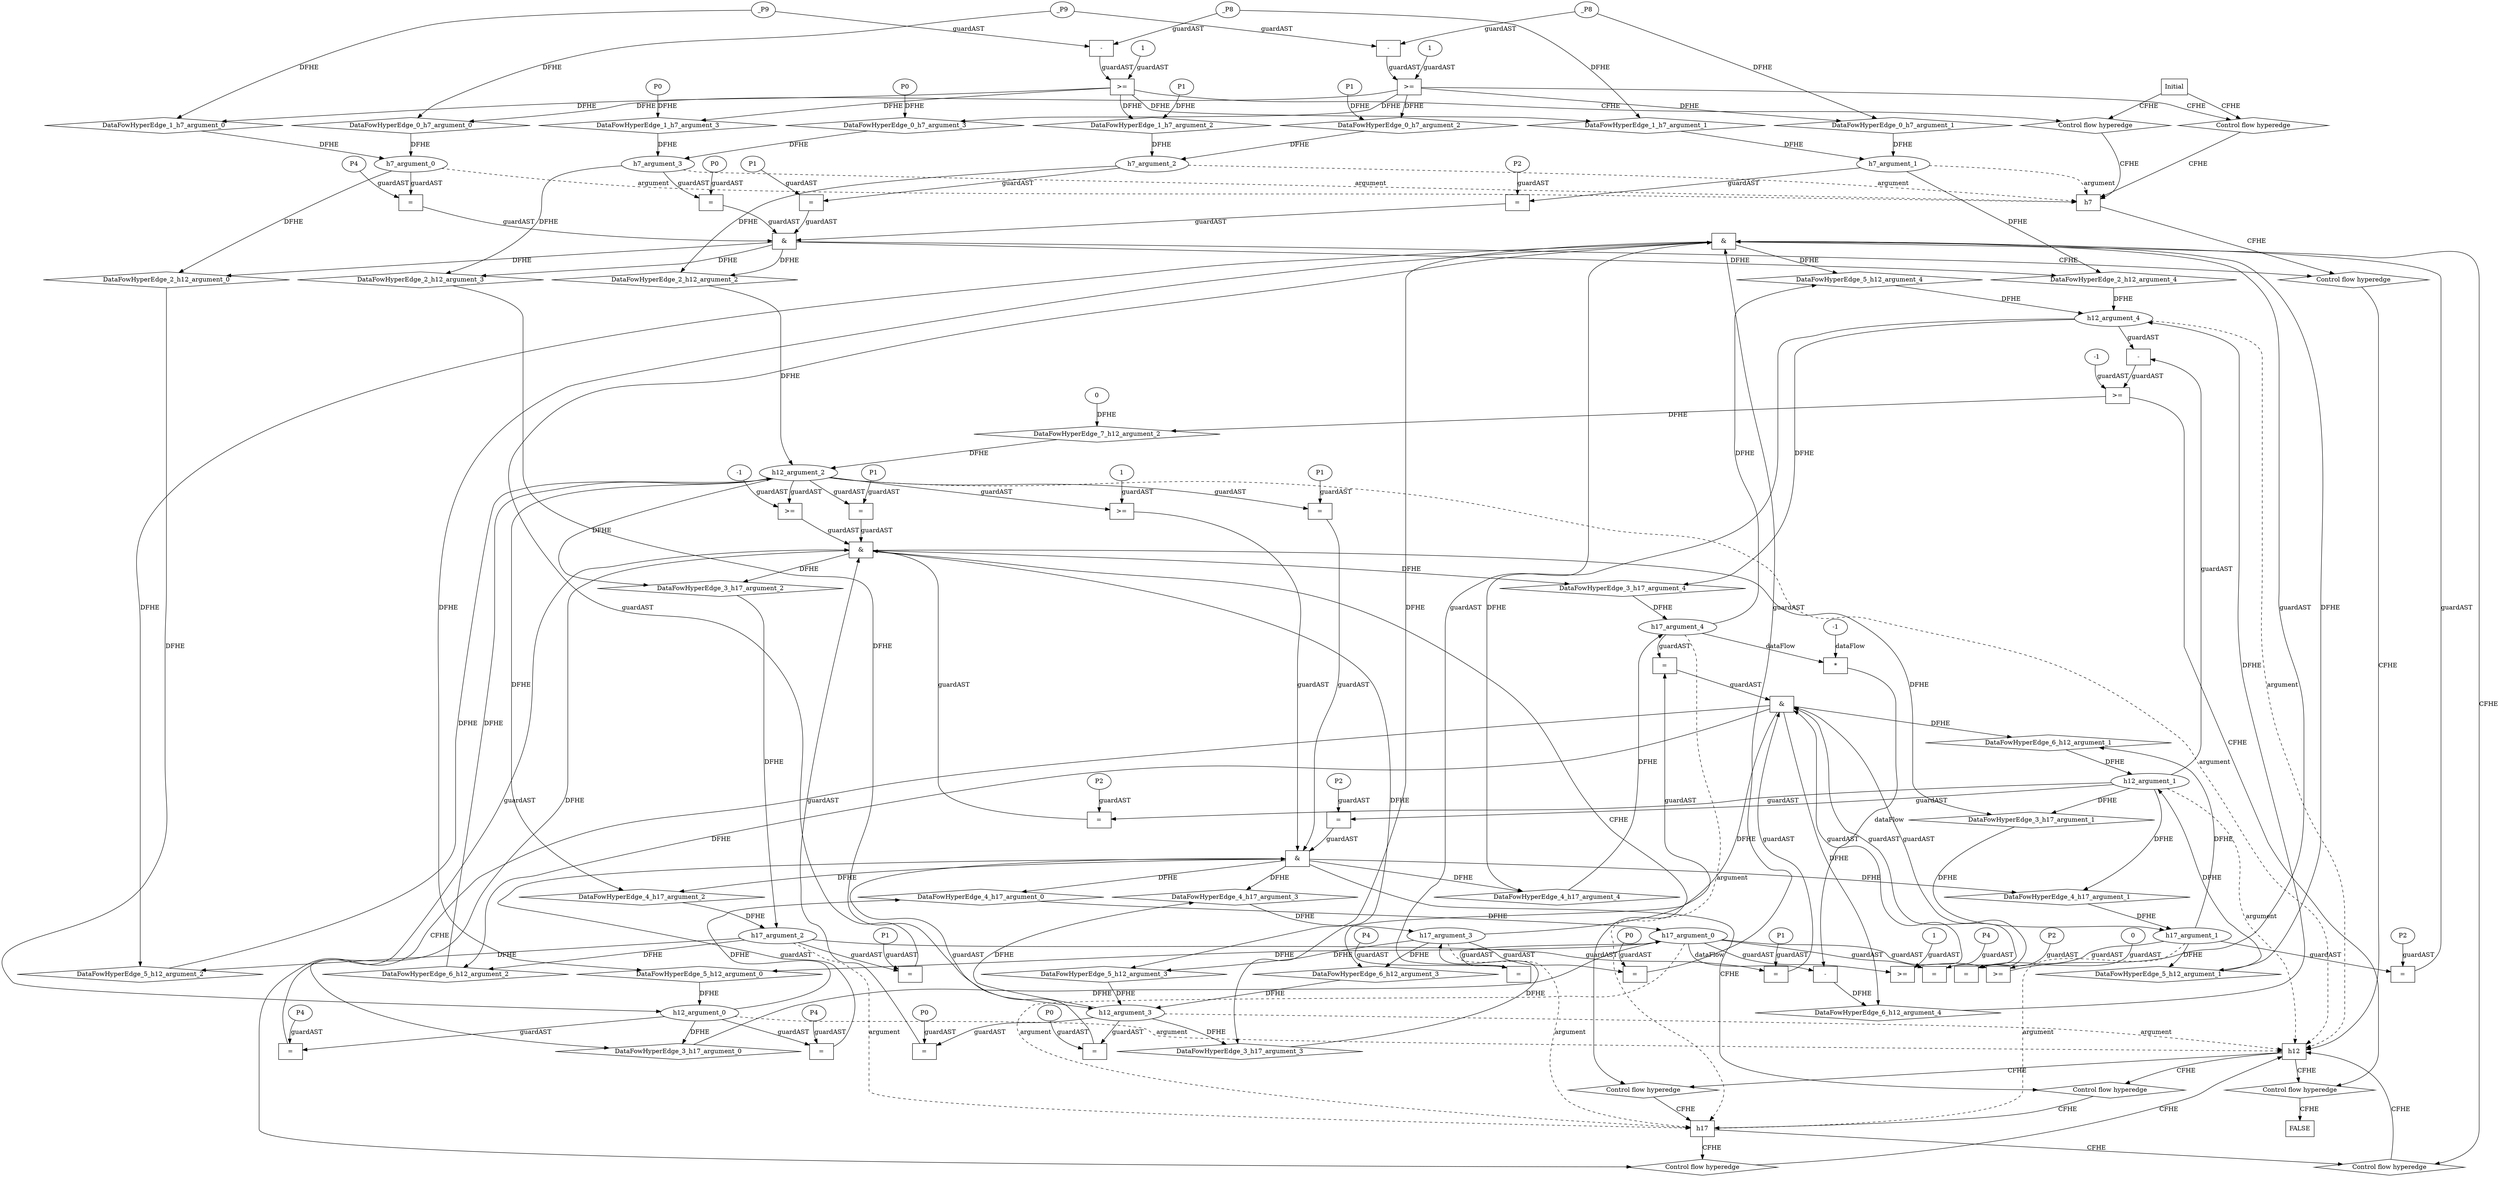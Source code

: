 digraph dag {
"h12" [label="h12" nodeName="h12" class=CONTROL  shape="rect"];
"h17" [label="h17" nodeName="h17" class=CONTROL  shape="rect"];
"h7" [label="h7" nodeName="h7" class=CONTROL  shape="rect"];
FALSE [label="FALSE" nodeName=FALSE class=CONTROL  shape="rect"];
Initial [label="Initial" nodeName=Initial class=CONTROL  shape="rect"];
ControlFowHyperEdge_0 [label="Control flow hyperedge" nodeName=ControlFowHyperEdge_0 class=controlFlowHyperEdge shape="diamond"];
"Initial" -> ControlFowHyperEdge_0 [label="CFHE"]
ControlFowHyperEdge_0 -> "h7" [label="CFHE"]
ControlFowHyperEdge_1 [label="Control flow hyperedge" nodeName=ControlFowHyperEdge_1 class=controlFlowHyperEdge shape="diamond"];
"Initial" -> ControlFowHyperEdge_1 [label="CFHE"]
ControlFowHyperEdge_1 -> "h7" [label="CFHE"]
ControlFowHyperEdge_2 [label="Control flow hyperedge" nodeName=ControlFowHyperEdge_2 class=controlFlowHyperEdge shape="diamond"];
"h7" -> ControlFowHyperEdge_2 [label="CFHE"]
ControlFowHyperEdge_2 -> "h12" [label="CFHE"]
ControlFowHyperEdge_3 [label="Control flow hyperedge" nodeName=ControlFowHyperEdge_3 class=controlFlowHyperEdge shape="diamond"];
"h12" -> ControlFowHyperEdge_3 [label="CFHE"]
ControlFowHyperEdge_3 -> "h17" [label="CFHE"]
ControlFowHyperEdge_4 [label="Control flow hyperedge" nodeName=ControlFowHyperEdge_4 class=controlFlowHyperEdge shape="diamond"];
"h12" -> ControlFowHyperEdge_4 [label="CFHE"]
ControlFowHyperEdge_4 -> "h17" [label="CFHE"]
ControlFowHyperEdge_5 [label="Control flow hyperedge" nodeName=ControlFowHyperEdge_5 class=controlFlowHyperEdge shape="diamond"];
"h17" -> ControlFowHyperEdge_5 [label="CFHE"]
ControlFowHyperEdge_5 -> "h12" [label="CFHE"]
ControlFowHyperEdge_6 [label="Control flow hyperedge" nodeName=ControlFowHyperEdge_6 class=controlFlowHyperEdge shape="diamond"];
"h17" -> ControlFowHyperEdge_6 [label="CFHE"]
ControlFowHyperEdge_6 -> "h12" [label="CFHE"]
ControlFowHyperEdge_7 [label="Control flow hyperedge" nodeName=ControlFowHyperEdge_7 class=controlFlowHyperEdge shape="diamond"];
"h12" -> ControlFowHyperEdge_7 [label="CFHE"]
ControlFowHyperEdge_7 -> "FALSE" [label="CFHE"]
"h7_argument_0" [label="h7_argument_0" nodeName=argument0 class=argument  head="h7" shape="oval"];
"h7_argument_0" -> "h7"[label="argument" style="dashed"]
"h7_argument_1" [label="h7_argument_1" nodeName=argument1 class=argument  head="h7" shape="oval"];
"h7_argument_1" -> "h7"[label="argument" style="dashed"]
"h7_argument_2" [label="h7_argument_2" nodeName=argument2 class=argument  head="h7" shape="oval"];
"h7_argument_2" -> "h7"[label="argument" style="dashed"]
"h7_argument_3" [label="h7_argument_3" nodeName=argument3 class=argument  head="h7" shape="oval"];
"h7_argument_3" -> "h7"[label="argument" style="dashed"]
"h12_argument_0" [label="h12_argument_0" nodeName=argument0 class=argument  head="h12" shape="oval"];
"h12_argument_0" -> "h12"[label="argument" style="dashed"]
"h12_argument_1" [label="h12_argument_1" nodeName=argument1 class=argument  head="h12" shape="oval"];
"h12_argument_1" -> "h12"[label="argument" style="dashed"]
"h12_argument_2" [label="h12_argument_2" nodeName=argument2 class=argument  head="h12" shape="oval"];
"h12_argument_2" -> "h12"[label="argument" style="dashed"]
"h12_argument_3" [label="h12_argument_3" nodeName=argument3 class=argument  head="h12" shape="oval"];
"h12_argument_3" -> "h12"[label="argument" style="dashed"]
"h12_argument_4" [label="h12_argument_4" nodeName=argument4 class=argument  head="h12" shape="oval"];
"h12_argument_4" -> "h12"[label="argument" style="dashed"]
"h17_argument_0" [label="h17_argument_0" nodeName=argument0 class=argument  head="h17" shape="oval"];
"h17_argument_0" -> "h17"[label="argument" style="dashed"]
"h17_argument_1" [label="h17_argument_1" nodeName=argument1 class=argument  head="h17" shape="oval"];
"h17_argument_1" -> "h17"[label="argument" style="dashed"]
"h17_argument_2" [label="h17_argument_2" nodeName=argument2 class=argument  head="h17" shape="oval"];
"h17_argument_2" -> "h17"[label="argument" style="dashed"]
"h17_argument_3" [label="h17_argument_3" nodeName=argument3 class=argument  head="h17" shape="oval"];
"h17_argument_3" -> "h17"[label="argument" style="dashed"]
"h17_argument_4" [label="h17_argument_4" nodeName=argument4 class=argument  head="h17" shape="oval"];
"h17_argument_4" -> "h17"[label="argument" style="dashed"]

"xxxh7___Initial_0xxxguard_0_node_0" [label=">=" nodeName="xxxh7___Initial_0xxxguard_0_node_0" class=Operator  shape="rect"];
"xxxh7___Initial_0xxxguard_0_node_1" [label="-" nodeName="xxxh7___Initial_0xxxguard_0_node_1" class= Operator shape="rect"];
"xxxh7___Initial_0xxxguard_0_node_4" [label="1" nodeName="xxxh7___Initial_0xxxguard_0_node_4" class=IdealInt ];
"xxxh7___Initial_0xxxguard_0_node_1" -> "xxxh7___Initial_0xxxguard_0_node_0"[label="guardAST"]
"xxxh7___Initial_0xxxguard_0_node_4" -> "xxxh7___Initial_0xxxguard_0_node_0"[label="guardAST"]
"xxxh7___Initial_0xxxdataFlow1_node_0" -> "xxxh7___Initial_0xxxguard_0_node_1"[label="guardAST"]
"xxxh7___Initial_0xxxdataFlow_0_node_0" -> "xxxh7___Initial_0xxxguard_0_node_1"[label="guardAST"]

"xxxh7___Initial_0xxxguard_0_node_0" -> "ControlFowHyperEdge_0" [label="CFHE"];
"xxxh7___Initial_0xxxdataFlow_0_node_0" [label="_P9" nodeName="xxxh7___Initial_0xxxdataFlow_0_node_0" class=symbolicConstant ];

"xxxh7___Initial_0xxxdataFlow1_node_0" [label="_P8" nodeName="xxxh7___Initial_0xxxdataFlow1_node_0" class=symbolicConstant ];

"xxxh7___Initial_0xxxdataFlow2_node_0" [label="P1" nodeName="xxxh7___Initial_0xxxdataFlow2_node_0" class=symbolicConstant ];

"xxxh7___Initial_0xxxdataFlow3_node_0" [label="P0" nodeName="xxxh7___Initial_0xxxdataFlow3_node_0" class=symbolicConstant ];

"xxxh7___Initial_1xxxguard_0_node_0" [label=">=" nodeName="xxxh7___Initial_1xxxguard_0_node_0" class=Operator  shape="rect"];
"xxxh7___Initial_1xxxguard_0_node_1" [label="-" nodeName="xxxh7___Initial_1xxxguard_0_node_1" class= Operator shape="rect"];
"xxxh7___Initial_1xxxguard_0_node_4" [label="1" nodeName="xxxh7___Initial_1xxxguard_0_node_4" class=IdealInt ];
"xxxh7___Initial_1xxxguard_0_node_1" -> "xxxh7___Initial_1xxxguard_0_node_0"[label="guardAST"]
"xxxh7___Initial_1xxxguard_0_node_4" -> "xxxh7___Initial_1xxxguard_0_node_0"[label="guardAST"]
"xxxh7___Initial_1xxxdataFlow_0_node_0" -> "xxxh7___Initial_1xxxguard_0_node_1"[label="guardAST"]
"xxxh7___Initial_1xxxdataFlow1_node_0" -> "xxxh7___Initial_1xxxguard_0_node_1"[label="guardAST"]

"xxxh7___Initial_1xxxguard_0_node_0" -> "ControlFowHyperEdge_1" [label="CFHE"];
"xxxh7___Initial_1xxxdataFlow_0_node_0" [label="_P9" nodeName="xxxh7___Initial_1xxxdataFlow_0_node_0" class=symbolicConstant ];

"xxxh7___Initial_1xxxdataFlow1_node_0" [label="_P8" nodeName="xxxh7___Initial_1xxxdataFlow1_node_0" class=symbolicConstant ];

"xxxh7___Initial_1xxxdataFlow2_node_0" [label="P1" nodeName="xxxh7___Initial_1xxxdataFlow2_node_0" class=symbolicConstant ];

"xxxh7___Initial_1xxxdataFlow3_node_0" [label="P0" nodeName="xxxh7___Initial_1xxxdataFlow3_node_0" class=symbolicConstant ];

"xxxh12___h7_2xxx_and" [label="&" nodeName="xxxh12___h7_2xxx_and" class=Operator shape="rect"];
"xxxh12___h7_2xxxguard_0_node_0" [label="=" nodeName="xxxh12___h7_2xxxguard_0_node_0" class=Operator  shape="rect"];
"xxxh12___h7_2xxxguard_0_node_1" [label="P4" nodeName="xxxh12___h7_2xxxguard_0_node_1" class=symbolicConstant ];
"xxxh12___h7_2xxxguard_0_node_1" -> "xxxh12___h7_2xxxguard_0_node_0"[label="guardAST"]
"h7_argument_0" -> "xxxh12___h7_2xxxguard_0_node_0"[label="guardAST"]

"xxxh12___h7_2xxxguard_0_node_0" -> "xxxh12___h7_2xxx_and" [label="guardAST"];
"xxxh12___h7_2xxxguard1_node_0" [label="=" nodeName="xxxh12___h7_2xxxguard1_node_0" class=Operator  shape="rect"];
"xxxh12___h7_2xxxguard1_node_1" [label="P1" nodeName="xxxh12___h7_2xxxguard1_node_1" class=symbolicConstant ];
"xxxh12___h7_2xxxguard1_node_1" -> "xxxh12___h7_2xxxguard1_node_0"[label="guardAST"]
"h7_argument_2" -> "xxxh12___h7_2xxxguard1_node_0"[label="guardAST"]

"xxxh12___h7_2xxxguard1_node_0" -> "xxxh12___h7_2xxx_and" [label="guardAST"];
"xxxh12___h7_2xxxguard2_node_0" [label="=" nodeName="xxxh12___h7_2xxxguard2_node_0" class=Operator  shape="rect"];
"xxxh12___h7_2xxxguard2_node_1" [label="P0" nodeName="xxxh12___h7_2xxxguard2_node_1" class=symbolicConstant ];
"xxxh12___h7_2xxxguard2_node_1" -> "xxxh12___h7_2xxxguard2_node_0"[label="guardAST"]
"h7_argument_3" -> "xxxh12___h7_2xxxguard2_node_0"[label="guardAST"]

"xxxh12___h7_2xxxguard2_node_0" -> "xxxh12___h7_2xxx_and" [label="guardAST"];
"xxxh12___h7_2xxxguard3_node_0" [label="=" nodeName="xxxh12___h7_2xxxguard3_node_0" class=Operator  shape="rect"];
"xxxh12___h7_2xxxguard3_node_1" [label="P2" nodeName="xxxh12___h7_2xxxguard3_node_1" class=symbolicConstant ];
"xxxh12___h7_2xxxguard3_node_1" -> "xxxh12___h7_2xxxguard3_node_0"[label="guardAST"]
"h7_argument_1" -> "xxxh12___h7_2xxxguard3_node_0"[label="guardAST"]

"xxxh12___h7_2xxxguard3_node_0" -> "xxxh12___h7_2xxx_and" [label="guardAST"];
"xxxh12___h7_2xxx_and" -> "ControlFowHyperEdge_2" [label="CFHE"];

"xxxh17___h12_3xxx_and" [label="&" nodeName="xxxh17___h12_3xxx_and" class=Operator shape="rect"];
"xxxh17___h12_3xxxguard2_node_0" [label=">=" nodeName="xxxh17___h12_3xxxguard2_node_0" class=Operator  shape="rect"];
"xxxh17___h12_3xxxguard2_node_1" [label="-1" nodeName="xxxh17___h12_3xxxguard2_node_1" class=IdealInt ];
"xxxh17___h12_3xxxguard2_node_1" -> "xxxh17___h12_3xxxguard2_node_0"[label="guardAST"]
"h12_argument_2" -> "xxxh17___h12_3xxxguard2_node_0"[label="guardAST"]

"xxxh17___h12_3xxxguard2_node_0" -> "xxxh17___h12_3xxx_and" [label="guardAST"];
"xxxh17___h12_3xxxguard4_node_0" [label="=" nodeName="xxxh17___h12_3xxxguard4_node_0" class=Operator  shape="rect"];
"xxxh17___h12_3xxxguard4_node_1" [label="P2" nodeName="xxxh17___h12_3xxxguard4_node_1" class=symbolicConstant ];
"xxxh17___h12_3xxxguard4_node_1" -> "xxxh17___h12_3xxxguard4_node_0"[label="guardAST"]
"h12_argument_1" -> "xxxh17___h12_3xxxguard4_node_0"[label="guardAST"]

"xxxh17___h12_3xxxguard4_node_0" -> "xxxh17___h12_3xxx_and" [label="guardAST"];
"xxxh17___h12_3xxxguard1_node_0" [label="=" nodeName="xxxh17___h12_3xxxguard1_node_0" class=Operator  shape="rect"];
"xxxh17___h12_3xxxguard1_node_1" [label="P1" nodeName="xxxh17___h12_3xxxguard1_node_1" class=symbolicConstant ];
"xxxh17___h12_3xxxguard1_node_1" -> "xxxh17___h12_3xxxguard1_node_0"[label="guardAST"]
"h12_argument_2" -> "xxxh17___h12_3xxxguard1_node_0"[label="guardAST"]

"xxxh17___h12_3xxxguard1_node_0" -> "xxxh17___h12_3xxx_and" [label="guardAST"];
"xxxh17___h12_3xxxguard_0_node_0" [label="=" nodeName="xxxh17___h12_3xxxguard_0_node_0" class=Operator  shape="rect"];
"xxxh17___h12_3xxxguard_0_node_1" [label="P0" nodeName="xxxh17___h12_3xxxguard_0_node_1" class=symbolicConstant ];
"xxxh17___h12_3xxxguard_0_node_1" -> "xxxh17___h12_3xxxguard_0_node_0"[label="guardAST"]
"h12_argument_3" -> "xxxh17___h12_3xxxguard_0_node_0"[label="guardAST"]

"xxxh17___h12_3xxxguard_0_node_0" -> "xxxh17___h12_3xxx_and" [label="guardAST"];
"xxxh17___h12_3xxxguard3_node_0" [label="=" nodeName="xxxh17___h12_3xxxguard3_node_0" class=Operator  shape="rect"];
"xxxh17___h12_3xxxguard3_node_1" [label="P4" nodeName="xxxh17___h12_3xxxguard3_node_1" class=symbolicConstant ];
"xxxh17___h12_3xxxguard3_node_1" -> "xxxh17___h12_3xxxguard3_node_0"[label="guardAST"]
"h12_argument_0" -> "xxxh17___h12_3xxxguard3_node_0"[label="guardAST"]

"xxxh17___h12_3xxxguard3_node_0" -> "xxxh17___h12_3xxx_and" [label="guardAST"];
"xxxh17___h12_3xxx_and" -> "ControlFowHyperEdge_3" [label="CFHE"];
"xxxh17___h12_4xxx_and" [label="&" nodeName="xxxh17___h12_4xxx_and" class=Operator shape="rect"];
"xxxh17___h12_4xxxguard3_node_0" [label="=" nodeName="xxxh17___h12_4xxxguard3_node_0" class=Operator  shape="rect"];
"xxxh17___h12_4xxxguard3_node_1" [label="P4" nodeName="xxxh17___h12_4xxxguard3_node_1" class=symbolicConstant ];
"xxxh17___h12_4xxxguard3_node_1" -> "xxxh17___h12_4xxxguard3_node_0"[label="guardAST"]
"h12_argument_0" -> "xxxh17___h12_4xxxguard3_node_0"[label="guardAST"]

"xxxh17___h12_4xxxguard3_node_0" -> "xxxh17___h12_4xxx_and" [label="guardAST"];
"xxxh17___h12_4xxxguard2_node_0" [label=">=" nodeName="xxxh17___h12_4xxxguard2_node_0" class=Operator  shape="rect"];
"xxxh17___h12_4xxxguard2_node_2" [label="1" nodeName="xxxh17___h12_4xxxguard2_node_2" class=IdealInt ];
"h12_argument_2" -> "xxxh17___h12_4xxxguard2_node_0"[label="guardAST"]
"xxxh17___h12_4xxxguard2_node_2" -> "xxxh17___h12_4xxxguard2_node_0"[label="guardAST"]

"xxxh17___h12_4xxxguard2_node_0" -> "xxxh17___h12_4xxx_and" [label="guardAST"];
"xxxh17___h12_4xxxguard_0_node_0" [label="=" nodeName="xxxh17___h12_4xxxguard_0_node_0" class=Operator  shape="rect"];
"xxxh17___h12_4xxxguard_0_node_1" [label="P0" nodeName="xxxh17___h12_4xxxguard_0_node_1" class=symbolicConstant ];
"xxxh17___h12_4xxxguard_0_node_1" -> "xxxh17___h12_4xxxguard_0_node_0"[label="guardAST"]
"h12_argument_3" -> "xxxh17___h12_4xxxguard_0_node_0"[label="guardAST"]

"xxxh17___h12_4xxxguard_0_node_0" -> "xxxh17___h12_4xxx_and" [label="guardAST"];
"xxxh17___h12_4xxxguard1_node_0" [label="=" nodeName="xxxh17___h12_4xxxguard1_node_0" class=Operator  shape="rect"];
"xxxh17___h12_4xxxguard1_node_1" [label="P1" nodeName="xxxh17___h12_4xxxguard1_node_1" class=symbolicConstant ];
"xxxh17___h12_4xxxguard1_node_1" -> "xxxh17___h12_4xxxguard1_node_0"[label="guardAST"]
"h12_argument_2" -> "xxxh17___h12_4xxxguard1_node_0"[label="guardAST"]

"xxxh17___h12_4xxxguard1_node_0" -> "xxxh17___h12_4xxx_and" [label="guardAST"];
"xxxh17___h12_4xxxguard4_node_0" [label="=" nodeName="xxxh17___h12_4xxxguard4_node_0" class=Operator  shape="rect"];
"xxxh17___h12_4xxxguard4_node_1" [label="P2" nodeName="xxxh17___h12_4xxxguard4_node_1" class=symbolicConstant ];
"xxxh17___h12_4xxxguard4_node_1" -> "xxxh17___h12_4xxxguard4_node_0"[label="guardAST"]
"h12_argument_1" -> "xxxh17___h12_4xxxguard4_node_0"[label="guardAST"]

"xxxh17___h12_4xxxguard4_node_0" -> "xxxh17___h12_4xxx_and" [label="guardAST"];
"xxxh17___h12_4xxx_and" -> "ControlFowHyperEdge_4" [label="CFHE"];
"xxxh12___h17_5xxx_and" [label="&" nodeName="xxxh12___h17_5xxx_and" class=Operator shape="rect"];
"xxxh12___h17_5xxxguard4_node_0" [label="=" nodeName="xxxh12___h17_5xxxguard4_node_0" class=Operator  shape="rect"];
"xxxh12___h17_5xxxguard4_node_1" [label="P2" nodeName="xxxh12___h17_5xxxguard4_node_1" class=symbolicConstant ];
"xxxh12___h17_5xxxguard4_node_1" -> "xxxh12___h17_5xxxguard4_node_0"[label="guardAST"]
"h17_argument_1" -> "xxxh12___h17_5xxxguard4_node_0"[label="guardAST"]

"xxxh12___h17_5xxxguard4_node_0" -> "xxxh12___h17_5xxx_and" [label="guardAST"];
"xxxh12___h17_5xxxguard1_node_0" [label="=" nodeName="xxxh12___h17_5xxxguard1_node_0" class=Operator  shape="rect"];
"xxxh12___h17_5xxxguard1_node_1" [label="P1" nodeName="xxxh12___h17_5xxxguard1_node_1" class=symbolicConstant ];
"xxxh12___h17_5xxxguard1_node_1" -> "xxxh12___h17_5xxxguard1_node_0"[label="guardAST"]
"h17_argument_2" -> "xxxh12___h17_5xxxguard1_node_0"[label="guardAST"]

"xxxh12___h17_5xxxguard1_node_0" -> "xxxh12___h17_5xxx_and" [label="guardAST"];
"xxxh12___h17_5xxxguard_0_node_0" [label="=" nodeName="xxxh12___h17_5xxxguard_0_node_0" class=Operator  shape="rect"];
"xxxh12___h17_5xxxguard_0_node_1" [label="P0" nodeName="xxxh12___h17_5xxxguard_0_node_1" class=symbolicConstant ];
"xxxh12___h17_5xxxguard_0_node_1" -> "xxxh12___h17_5xxxguard_0_node_0"[label="guardAST"]
"h17_argument_3" -> "xxxh12___h17_5xxxguard_0_node_0"[label="guardAST"]

"xxxh12___h17_5xxxguard_0_node_0" -> "xxxh12___h17_5xxx_and" [label="guardAST"];
"xxxh12___h17_5xxxguard3_node_0" [label="=" nodeName="xxxh12___h17_5xxxguard3_node_0" class=Operator  shape="rect"];
"xxxh12___h17_5xxxguard3_node_1" [label="P4" nodeName="xxxh12___h17_5xxxguard3_node_1" class=symbolicConstant ];
"xxxh12___h17_5xxxguard3_node_1" -> "xxxh12___h17_5xxxguard3_node_0"[label="guardAST"]
"h17_argument_0" -> "xxxh12___h17_5xxxguard3_node_0"[label="guardAST"]

"xxxh12___h17_5xxxguard3_node_0" -> "xxxh12___h17_5xxx_and" [label="guardAST"];
"xxxh12___h17_5xxxguard2_node_0" [label=">=" nodeName="xxxh12___h17_5xxxguard2_node_0" class=Operator  shape="rect"];
"xxxh12___h17_5xxxguard2_node_1" [label="0" nodeName="xxxh12___h17_5xxxguard2_node_1" class=IdealInt ];
"xxxh12___h17_5xxxguard2_node_1" -> "xxxh12___h17_5xxxguard2_node_0"[label="guardAST"]
"h17_argument_0" -> "xxxh12___h17_5xxxguard2_node_0"[label="guardAST"]

"xxxh12___h17_5xxxguard2_node_0" -> "xxxh12___h17_5xxx_and" [label="guardAST"];
"xxxh12___h17_5xxx_and" -> "ControlFowHyperEdge_5" [label="CFHE"];
"xxxh12___h17_6xxx_and" [label="&" nodeName="xxxh12___h17_6xxx_and" class=Operator shape="rect"];
"xxxh12___h17_6xxxguard3_node_0" [label="=" nodeName="xxxh12___h17_6xxxguard3_node_0" class=Operator  shape="rect"];
"xxxh12___h17_6xxxguard3_node_1" [label="P4" nodeName="xxxh12___h17_6xxxguard3_node_1" class=symbolicConstant ];
"xxxh12___h17_6xxxguard3_node_1" -> "xxxh12___h17_6xxxguard3_node_0"[label="guardAST"]
"h17_argument_0" -> "xxxh12___h17_6xxxguard3_node_0"[label="guardAST"]

"xxxh12___h17_6xxxguard3_node_0" -> "xxxh12___h17_6xxx_and" [label="guardAST"];
"xxxh12___h17_6xxxguard4_node_0" [label="=" nodeName="xxxh12___h17_6xxxguard4_node_0" class=Operator  shape="rect"];
"xxxh12___h17_6xxxguard4_node_1" [label="P2" nodeName="xxxh12___h17_6xxxguard4_node_1" class=symbolicConstant ];
"xxxh12___h17_6xxxguard4_node_1" -> "xxxh12___h17_6xxxguard4_node_0"[label="guardAST"]
"h17_argument_1" -> "xxxh12___h17_6xxxguard4_node_0"[label="guardAST"]

"xxxh12___h17_6xxxguard4_node_0" -> "xxxh12___h17_6xxx_and" [label="guardAST"];
"xxxh12___h17_6xxxguard2_node_0" [label=">=" nodeName="xxxh12___h17_6xxxguard2_node_0" class=Operator  shape="rect"];
"xxxh12___h17_6xxxguard2_node_2" [label="1" nodeName="xxxh12___h17_6xxxguard2_node_2" class=IdealInt ];
"h17_argument_0" -> "xxxh12___h17_6xxxguard2_node_0"[label="guardAST"]
"xxxh12___h17_6xxxguard2_node_2" -> "xxxh12___h17_6xxxguard2_node_0"[label="guardAST"]

"xxxh12___h17_6xxxguard2_node_0" -> "xxxh12___h17_6xxx_and" [label="guardAST"];
"xxxh12___h17_6xxxguard_0_node_0" [label="=" nodeName="xxxh12___h17_6xxxguard_0_node_0" class=Operator  shape="rect"];
"h17_argument_4" -> "xxxh12___h17_6xxxguard_0_node_0"[label="guardAST"]
"h17_argument_3" -> "xxxh12___h17_6xxxguard_0_node_0"[label="guardAST"]

"xxxh12___h17_6xxxguard_0_node_0" -> "xxxh12___h17_6xxx_and" [label="guardAST"];
"xxxh12___h17_6xxxguard1_node_0" [label="=" nodeName="xxxh12___h17_6xxxguard1_node_0" class=Operator  shape="rect"];
"xxxh12___h17_6xxxguard1_node_1" [label="P1" nodeName="xxxh12___h17_6xxxguard1_node_1" class=symbolicConstant ];
"xxxh12___h17_6xxxguard1_node_1" -> "xxxh12___h17_6xxxguard1_node_0"[label="guardAST"]
"h17_argument_2" -> "xxxh12___h17_6xxxguard1_node_0"[label="guardAST"]

"xxxh12___h17_6xxxguard1_node_0" -> "xxxh12___h17_6xxx_and" [label="guardAST"];
"xxxh12___h17_6xxx_and" -> "ControlFowHyperEdge_6" [label="CFHE"];
"xxxh12___h17_6xxxdataFlow_0_node_0" [label="-" nodeName="xxxh12___h17_6xxxdataFlow_0_node_0" class= Operator shape="rect"];
"xxxh12___h17_6xxxdataFlow_0_node_2" [label="*" nodeName="xxxh12___h17_6xxxdataFlow_0_node_2" class=Operator  shape="rect"];
"xxxh12___h17_6xxxdataFlow_0_node_3" [label="-1" nodeName="xxxh12___h17_6xxxdataFlow_0_node_3" class=constant ];
"h17_argument_0" -> "xxxh12___h17_6xxxdataFlow_0_node_0"[label="dataFlow"]
"xxxh12___h17_6xxxdataFlow_0_node_2" -> "xxxh12___h17_6xxxdataFlow_0_node_0"[label="dataFlow"]
"h17_argument_4" -> "xxxh12___h17_6xxxdataFlow_0_node_2"[label="dataFlow"]
"xxxh12___h17_6xxxdataFlow_0_node_3" -> "xxxh12___h17_6xxxdataFlow_0_node_2"[label="dataFlow"]

"xxxFALSE___h12_7xxxguard_0_node_0" [label=">=" nodeName="xxxFALSE___h12_7xxxguard_0_node_0" class=Operator  shape="rect"];
"xxxFALSE___h12_7xxxguard_0_node_1" [label="-1" nodeName="xxxFALSE___h12_7xxxguard_0_node_1" class=IdealInt ];
"xxxFALSE___h12_7xxxguard_0_node_2" [label="-" nodeName="xxxFALSE___h12_7xxxguard_0_node_2" class= Operator shape="rect"];
"xxxFALSE___h12_7xxxguard_0_node_1" -> "xxxFALSE___h12_7xxxguard_0_node_0"[label="guardAST"]
"xxxFALSE___h12_7xxxguard_0_node_2" -> "xxxFALSE___h12_7xxxguard_0_node_0"[label="guardAST"]
"h12_argument_4" -> "xxxFALSE___h12_7xxxguard_0_node_2"[label="guardAST"]
"h12_argument_1" -> "xxxFALSE___h12_7xxxguard_0_node_2"[label="guardAST"]

"xxxFALSE___h12_7xxxguard_0_node_0" -> "ControlFowHyperEdge_7" [label="CFHE"];
"xxxFALSE___h12_7xxxh12_argument_2_constant_0" [label="0" nodeName="xxxFALSE___h12_7xxxh12_argument_2_constant_0" class=Constant];
"DataFowHyperEdge_7_h12_argument_2" [label="DataFowHyperEdge_7_h12_argument_2" nodeName="DataFowHyperEdge_7_h12_argument_2" class=DataFlowHyperedge shape="diamond"];
"DataFowHyperEdge_7_h12_argument_2" -> "h12_argument_2"[label="DFHE"]
"xxxFALSE___h12_7xxxguard_0_node_0" -> "DataFowHyperEdge_7_h12_argument_2"[label="DFHE"]
"xxxFALSE___h12_7xxxh12_argument_2_constant_0" -> "DataFowHyperEdge_7_h12_argument_2" [label="DFHE"];
"h7_argument_0" -> "DataFowHyperEdge_2_h12_argument_0"[label="DFHE"]
"DataFowHyperEdge_2_h12_argument_0" [label="DataFowHyperEdge_2_h12_argument_0" nodeName="DataFowHyperEdge_2_h12_argument_0" class=DataFlowHyperedge shape="diamond"];
"DataFowHyperEdge_2_h12_argument_0" -> "h12_argument_0"[label="DFHE"]
"xxxh12___h7_2xxx_and" -> "DataFowHyperEdge_2_h12_argument_0"[label="DFHE"]
"h7_argument_2" -> "DataFowHyperEdge_2_h12_argument_2"[label="DFHE"]
"DataFowHyperEdge_2_h12_argument_2" [label="DataFowHyperEdge_2_h12_argument_2" nodeName="DataFowHyperEdge_2_h12_argument_2" class=DataFlowHyperedge shape="diamond"];
"DataFowHyperEdge_2_h12_argument_2" -> "h12_argument_2"[label="DFHE"]
"xxxh12___h7_2xxx_and" -> "DataFowHyperEdge_2_h12_argument_2"[label="DFHE"]
"h7_argument_3" -> "DataFowHyperEdge_2_h12_argument_3"[label="DFHE"]
"DataFowHyperEdge_2_h12_argument_3" [label="DataFowHyperEdge_2_h12_argument_3" nodeName="DataFowHyperEdge_2_h12_argument_3" class=DataFlowHyperedge shape="diamond"];
"DataFowHyperEdge_2_h12_argument_3" -> "h12_argument_3"[label="DFHE"]
"xxxh12___h7_2xxx_and" -> "DataFowHyperEdge_2_h12_argument_3"[label="DFHE"]
"h12_argument_4" -> "DataFowHyperEdge_3_h17_argument_4"[label="DFHE"]
"DataFowHyperEdge_3_h17_argument_4" [label="DataFowHyperEdge_3_h17_argument_4" nodeName="DataFowHyperEdge_3_h17_argument_4" class=DataFlowHyperedge shape="diamond"];
"DataFowHyperEdge_3_h17_argument_4" -> "h17_argument_4"[label="DFHE"]
"xxxh17___h12_3xxx_and" -> "DataFowHyperEdge_3_h17_argument_4"[label="DFHE"]
"h12_argument_3" -> "DataFowHyperEdge_3_h17_argument_3"[label="DFHE"]
"DataFowHyperEdge_3_h17_argument_3" [label="DataFowHyperEdge_3_h17_argument_3" nodeName="DataFowHyperEdge_3_h17_argument_3" class=DataFlowHyperedge shape="diamond"];
"DataFowHyperEdge_3_h17_argument_3" -> "h17_argument_3"[label="DFHE"]
"xxxh17___h12_3xxx_and" -> "DataFowHyperEdge_3_h17_argument_3"[label="DFHE"]
"h12_argument_2" -> "DataFowHyperEdge_3_h17_argument_2"[label="DFHE"]
"DataFowHyperEdge_3_h17_argument_2" [label="DataFowHyperEdge_3_h17_argument_2" nodeName="DataFowHyperEdge_3_h17_argument_2" class=DataFlowHyperedge shape="diamond"];
"DataFowHyperEdge_3_h17_argument_2" -> "h17_argument_2"[label="DFHE"]
"xxxh17___h12_3xxx_and" -> "DataFowHyperEdge_3_h17_argument_2"[label="DFHE"]
"h12_argument_1" -> "DataFowHyperEdge_3_h17_argument_1"[label="DFHE"]
"DataFowHyperEdge_3_h17_argument_1" [label="DataFowHyperEdge_3_h17_argument_1" nodeName="DataFowHyperEdge_3_h17_argument_1" class=DataFlowHyperedge shape="diamond"];
"DataFowHyperEdge_3_h17_argument_1" -> "h17_argument_1"[label="DFHE"]
"xxxh17___h12_3xxx_and" -> "DataFowHyperEdge_3_h17_argument_1"[label="DFHE"]
"h12_argument_0" -> "DataFowHyperEdge_3_h17_argument_0"[label="DFHE"]
"DataFowHyperEdge_3_h17_argument_0" [label="DataFowHyperEdge_3_h17_argument_0" nodeName="DataFowHyperEdge_3_h17_argument_0" class=DataFlowHyperedge shape="diamond"];
"DataFowHyperEdge_3_h17_argument_0" -> "h17_argument_0"[label="DFHE"]
"xxxh17___h12_3xxx_and" -> "DataFowHyperEdge_3_h17_argument_0"[label="DFHE"]
"h12_argument_4" -> "DataFowHyperEdge_4_h17_argument_4"[label="DFHE"]
"DataFowHyperEdge_4_h17_argument_4" [label="DataFowHyperEdge_4_h17_argument_4" nodeName="DataFowHyperEdge_4_h17_argument_4" class=DataFlowHyperedge shape="diamond"];
"DataFowHyperEdge_4_h17_argument_4" -> "h17_argument_4"[label="DFHE"]
"xxxh17___h12_4xxx_and" -> "DataFowHyperEdge_4_h17_argument_4"[label="DFHE"]
"h12_argument_3" -> "DataFowHyperEdge_4_h17_argument_3"[label="DFHE"]
"DataFowHyperEdge_4_h17_argument_3" [label="DataFowHyperEdge_4_h17_argument_3" nodeName="DataFowHyperEdge_4_h17_argument_3" class=DataFlowHyperedge shape="diamond"];
"DataFowHyperEdge_4_h17_argument_3" -> "h17_argument_3"[label="DFHE"]
"xxxh17___h12_4xxx_and" -> "DataFowHyperEdge_4_h17_argument_3"[label="DFHE"]
"h12_argument_1" -> "DataFowHyperEdge_4_h17_argument_1"[label="DFHE"]
"DataFowHyperEdge_4_h17_argument_1" [label="DataFowHyperEdge_4_h17_argument_1" nodeName="DataFowHyperEdge_4_h17_argument_1" class=DataFlowHyperedge shape="diamond"];
"DataFowHyperEdge_4_h17_argument_1" -> "h17_argument_1"[label="DFHE"]
"xxxh17___h12_4xxx_and" -> "DataFowHyperEdge_4_h17_argument_1"[label="DFHE"]
"h12_argument_0" -> "DataFowHyperEdge_4_h17_argument_0"[label="DFHE"]
"DataFowHyperEdge_4_h17_argument_0" [label="DataFowHyperEdge_4_h17_argument_0" nodeName="DataFowHyperEdge_4_h17_argument_0" class=DataFlowHyperedge shape="diamond"];
"DataFowHyperEdge_4_h17_argument_0" -> "h17_argument_0"[label="DFHE"]
"xxxh17___h12_4xxx_and" -> "DataFowHyperEdge_4_h17_argument_0"[label="DFHE"]
"h12_argument_2" -> "DataFowHyperEdge_4_h17_argument_2"[label="DFHE"]
"DataFowHyperEdge_4_h17_argument_2" [label="DataFowHyperEdge_4_h17_argument_2" nodeName="DataFowHyperEdge_4_h17_argument_2" class=DataFlowHyperedge shape="diamond"];
"DataFowHyperEdge_4_h17_argument_2" -> "h17_argument_2"[label="DFHE"]
"xxxh17___h12_4xxx_and" -> "DataFowHyperEdge_4_h17_argument_2"[label="DFHE"]
"h17_argument_4" -> "DataFowHyperEdge_5_h12_argument_4"[label="DFHE"]
"DataFowHyperEdge_5_h12_argument_4" [label="DataFowHyperEdge_5_h12_argument_4" nodeName="DataFowHyperEdge_5_h12_argument_4" class=DataFlowHyperedge shape="diamond"];
"DataFowHyperEdge_5_h12_argument_4" -> "h12_argument_4"[label="DFHE"]
"xxxh12___h17_5xxx_and" -> "DataFowHyperEdge_5_h12_argument_4"[label="DFHE"]
"h17_argument_0" -> "DataFowHyperEdge_5_h12_argument_0"[label="DFHE"]
"DataFowHyperEdge_5_h12_argument_0" [label="DataFowHyperEdge_5_h12_argument_0" nodeName="DataFowHyperEdge_5_h12_argument_0" class=DataFlowHyperedge shape="diamond"];
"DataFowHyperEdge_5_h12_argument_0" -> "h12_argument_0"[label="DFHE"]
"xxxh12___h17_5xxx_and" -> "DataFowHyperEdge_5_h12_argument_0"[label="DFHE"]
"h17_argument_2" -> "DataFowHyperEdge_5_h12_argument_2"[label="DFHE"]
"DataFowHyperEdge_5_h12_argument_2" [label="DataFowHyperEdge_5_h12_argument_2" nodeName="DataFowHyperEdge_5_h12_argument_2" class=DataFlowHyperedge shape="diamond"];
"DataFowHyperEdge_5_h12_argument_2" -> "h12_argument_2"[label="DFHE"]
"xxxh12___h17_5xxx_and" -> "DataFowHyperEdge_5_h12_argument_2"[label="DFHE"]
"h17_argument_3" -> "DataFowHyperEdge_5_h12_argument_3"[label="DFHE"]
"DataFowHyperEdge_5_h12_argument_3" [label="DataFowHyperEdge_5_h12_argument_3" nodeName="DataFowHyperEdge_5_h12_argument_3" class=DataFlowHyperedge shape="diamond"];
"DataFowHyperEdge_5_h12_argument_3" -> "h12_argument_3"[label="DFHE"]
"xxxh12___h17_5xxx_and" -> "DataFowHyperEdge_5_h12_argument_3"[label="DFHE"]
"h17_argument_1" -> "DataFowHyperEdge_5_h12_argument_1"[label="DFHE"]
"DataFowHyperEdge_5_h12_argument_1" [label="DataFowHyperEdge_5_h12_argument_1" nodeName="DataFowHyperEdge_5_h12_argument_1" class=DataFlowHyperedge shape="diamond"];
"DataFowHyperEdge_5_h12_argument_1" -> "h12_argument_1"[label="DFHE"]
"xxxh12___h17_5xxx_and" -> "DataFowHyperEdge_5_h12_argument_1"[label="DFHE"]
"h17_argument_1" -> "DataFowHyperEdge_6_h12_argument_1"[label="DFHE"]
"DataFowHyperEdge_6_h12_argument_1" [label="DataFowHyperEdge_6_h12_argument_1" nodeName="DataFowHyperEdge_6_h12_argument_1" class=DataFlowHyperedge shape="diamond"];
"DataFowHyperEdge_6_h12_argument_1" -> "h12_argument_1"[label="DFHE"]
"xxxh12___h17_6xxx_and" -> "DataFowHyperEdge_6_h12_argument_1"[label="DFHE"]
"h17_argument_2" -> "DataFowHyperEdge_6_h12_argument_2"[label="DFHE"]
"DataFowHyperEdge_6_h12_argument_2" [label="DataFowHyperEdge_6_h12_argument_2" nodeName="DataFowHyperEdge_6_h12_argument_2" class=DataFlowHyperedge shape="diamond"];
"DataFowHyperEdge_6_h12_argument_2" -> "h12_argument_2"[label="DFHE"]
"xxxh12___h17_6xxx_and" -> "DataFowHyperEdge_6_h12_argument_2"[label="DFHE"]
"h17_argument_3" -> "DataFowHyperEdge_6_h12_argument_3"[label="DFHE"]
"DataFowHyperEdge_6_h12_argument_3" [label="DataFowHyperEdge_6_h12_argument_3" nodeName="DataFowHyperEdge_6_h12_argument_3" class=DataFlowHyperedge shape="diamond"];
"DataFowHyperEdge_6_h12_argument_3" -> "h12_argument_3"[label="DFHE"]
"xxxh12___h17_6xxx_and" -> "DataFowHyperEdge_6_h12_argument_3"[label="DFHE"]
"DataFowHyperEdge_0_h7_argument_0" [label="DataFowHyperEdge_0_h7_argument_0" nodeName="DataFowHyperEdge_0_h7_argument_0" class=DataFlowHyperedge shape="diamond"];
"DataFowHyperEdge_0_h7_argument_0" -> "h7_argument_0"[label="DFHE"]
"xxxh7___Initial_0xxxguard_0_node_0" -> "DataFowHyperEdge_0_h7_argument_0"[label="DFHE"]
"xxxh7___Initial_0xxxdataFlow_0_node_0" -> "DataFowHyperEdge_0_h7_argument_0" [label="DFHE"];
"DataFowHyperEdge_0_h7_argument_1" [label="DataFowHyperEdge_0_h7_argument_1" nodeName="DataFowHyperEdge_0_h7_argument_1" class=DataFlowHyperedge shape="diamond"];
"DataFowHyperEdge_0_h7_argument_1" -> "h7_argument_1"[label="DFHE"]
"xxxh7___Initial_0xxxguard_0_node_0" -> "DataFowHyperEdge_0_h7_argument_1"[label="DFHE"]
"xxxh7___Initial_0xxxdataFlow1_node_0" -> "DataFowHyperEdge_0_h7_argument_1" [label="DFHE"];
"DataFowHyperEdge_0_h7_argument_2" [label="DataFowHyperEdge_0_h7_argument_2" nodeName="DataFowHyperEdge_0_h7_argument_2" class=DataFlowHyperedge shape="diamond"];
"DataFowHyperEdge_0_h7_argument_2" -> "h7_argument_2"[label="DFHE"]
"xxxh7___Initial_0xxxguard_0_node_0" -> "DataFowHyperEdge_0_h7_argument_2"[label="DFHE"]
"xxxh7___Initial_0xxxdataFlow2_node_0" -> "DataFowHyperEdge_0_h7_argument_2" [label="DFHE"];
"DataFowHyperEdge_0_h7_argument_3" [label="DataFowHyperEdge_0_h7_argument_3" nodeName="DataFowHyperEdge_0_h7_argument_3" class=DataFlowHyperedge shape="diamond"];
"DataFowHyperEdge_0_h7_argument_3" -> "h7_argument_3"[label="DFHE"]
"xxxh7___Initial_0xxxguard_0_node_0" -> "DataFowHyperEdge_0_h7_argument_3"[label="DFHE"]
"xxxh7___Initial_0xxxdataFlow3_node_0" -> "DataFowHyperEdge_0_h7_argument_3" [label="DFHE"];
"DataFowHyperEdge_1_h7_argument_0" [label="DataFowHyperEdge_1_h7_argument_0" nodeName="DataFowHyperEdge_1_h7_argument_0" class=DataFlowHyperedge shape="diamond"];
"DataFowHyperEdge_1_h7_argument_0" -> "h7_argument_0"[label="DFHE"]
"xxxh7___Initial_1xxxguard_0_node_0" -> "DataFowHyperEdge_1_h7_argument_0"[label="DFHE"]
"xxxh7___Initial_1xxxdataFlow_0_node_0" -> "DataFowHyperEdge_1_h7_argument_0" [label="DFHE"];
"DataFowHyperEdge_1_h7_argument_1" [label="DataFowHyperEdge_1_h7_argument_1" nodeName="DataFowHyperEdge_1_h7_argument_1" class=DataFlowHyperedge shape="diamond"];
"DataFowHyperEdge_1_h7_argument_1" -> "h7_argument_1"[label="DFHE"]
"xxxh7___Initial_1xxxguard_0_node_0" -> "DataFowHyperEdge_1_h7_argument_1"[label="DFHE"]
"xxxh7___Initial_1xxxdataFlow1_node_0" -> "DataFowHyperEdge_1_h7_argument_1" [label="DFHE"];
"DataFowHyperEdge_1_h7_argument_2" [label="DataFowHyperEdge_1_h7_argument_2" nodeName="DataFowHyperEdge_1_h7_argument_2" class=DataFlowHyperedge shape="diamond"];
"DataFowHyperEdge_1_h7_argument_2" -> "h7_argument_2"[label="DFHE"]
"xxxh7___Initial_1xxxguard_0_node_0" -> "DataFowHyperEdge_1_h7_argument_2"[label="DFHE"]
"xxxh7___Initial_1xxxdataFlow2_node_0" -> "DataFowHyperEdge_1_h7_argument_2" [label="DFHE"];
"DataFowHyperEdge_1_h7_argument_3" [label="DataFowHyperEdge_1_h7_argument_3" nodeName="DataFowHyperEdge_1_h7_argument_3" class=DataFlowHyperedge shape="diamond"];
"DataFowHyperEdge_1_h7_argument_3" -> "h7_argument_3"[label="DFHE"]
"xxxh7___Initial_1xxxguard_0_node_0" -> "DataFowHyperEdge_1_h7_argument_3"[label="DFHE"]
"xxxh7___Initial_1xxxdataFlow3_node_0" -> "DataFowHyperEdge_1_h7_argument_3" [label="DFHE"];
"DataFowHyperEdge_2_h12_argument_4" [label="DataFowHyperEdge_2_h12_argument_4" nodeName="DataFowHyperEdge_2_h12_argument_4" class=DataFlowHyperedge shape="diamond"];
"DataFowHyperEdge_2_h12_argument_4" -> "h12_argument_4"[label="DFHE"]
"xxxh12___h7_2xxx_and" -> "DataFowHyperEdge_2_h12_argument_4"[label="DFHE"]
"h7_argument_1" -> "DataFowHyperEdge_2_h12_argument_4" [label="DFHE"];
"DataFowHyperEdge_6_h12_argument_4" [label="DataFowHyperEdge_6_h12_argument_4" nodeName="DataFowHyperEdge_6_h12_argument_4" class=DataFlowHyperedge shape="diamond"];
"DataFowHyperEdge_6_h12_argument_4" -> "h12_argument_4"[label="DFHE"]
"xxxh12___h17_6xxx_and" -> "DataFowHyperEdge_6_h12_argument_4"[label="DFHE"]
"xxxh12___h17_6xxxdataFlow_0_node_0" -> "DataFowHyperEdge_6_h12_argument_4" [label="DFHE"];




}
